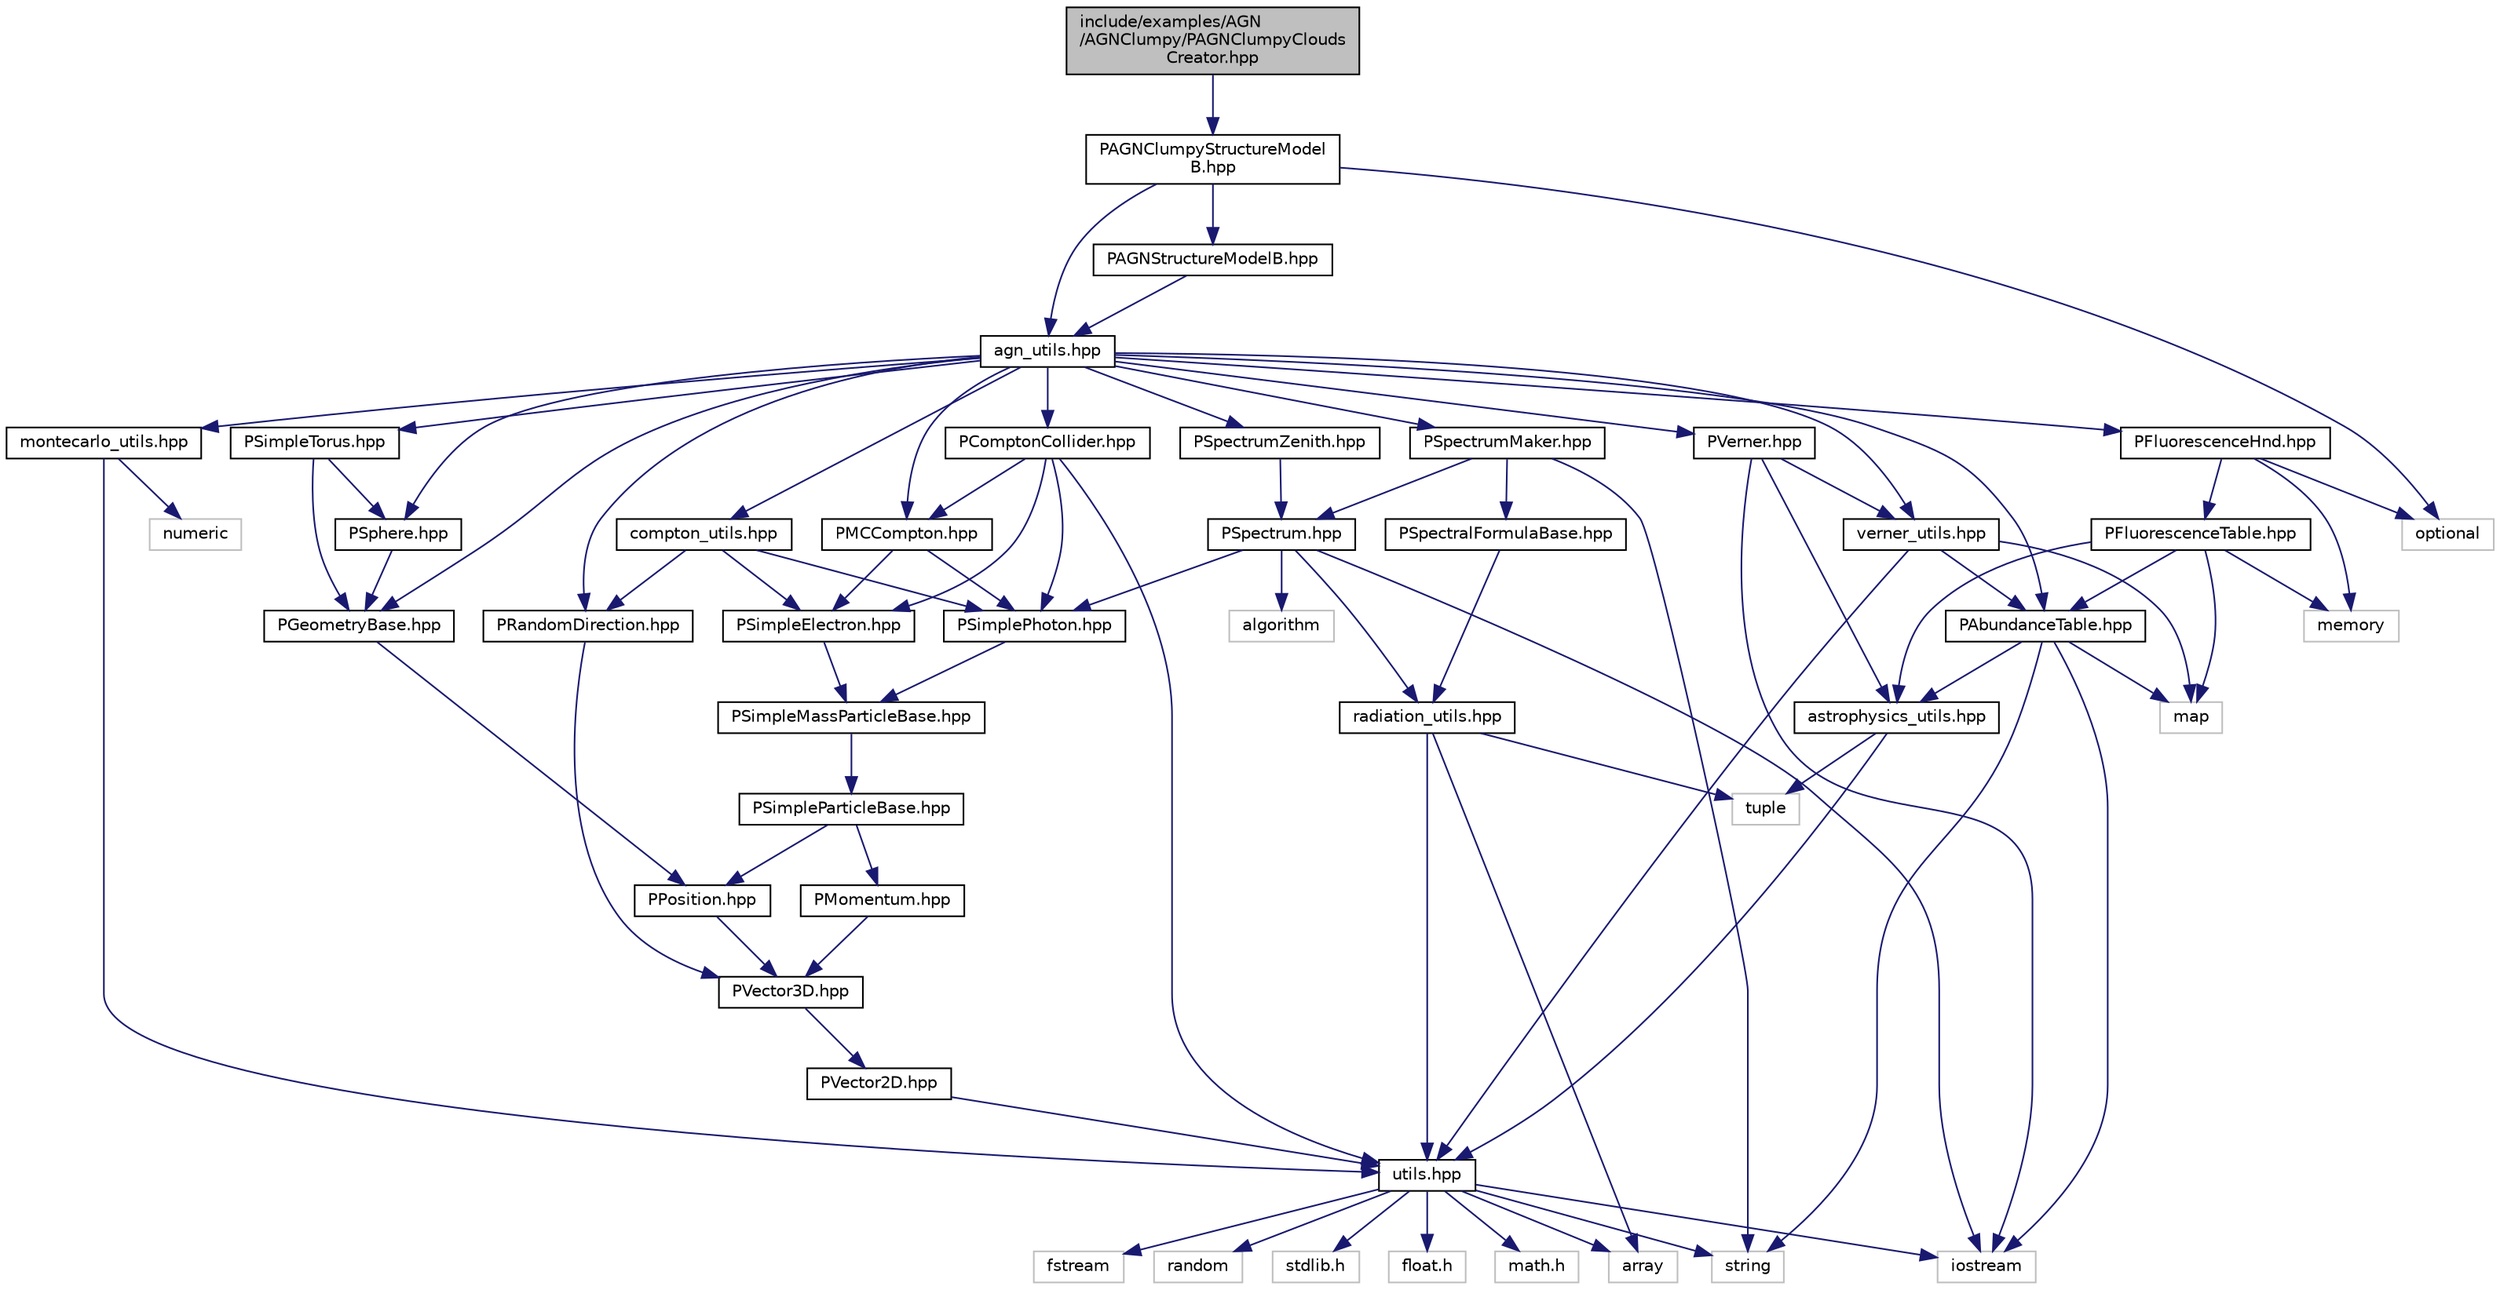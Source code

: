 digraph "include/examples/AGN/AGNClumpy/PAGNClumpyCloudsCreator.hpp"
{
 // LATEX_PDF_SIZE
  edge [fontname="Helvetica",fontsize="10",labelfontname="Helvetica",labelfontsize="10"];
  node [fontname="Helvetica",fontsize="10",shape=record];
  Node1 [label="include/examples/AGN\l/AGNClumpy/PAGNClumpyClouds\lCreator.hpp",height=0.2,width=0.4,color="black", fillcolor="grey75", style="filled", fontcolor="black",tooltip=" "];
  Node1 -> Node2 [color="midnightblue",fontsize="10",style="solid",fontname="Helvetica"];
  Node2 [label="PAGNClumpyStructureModel\lB.hpp",height=0.2,width=0.4,color="black", fillcolor="white", style="filled",URL="$_p_a_g_n_clumpy_structure_model_b_8hpp.html",tooltip=" "];
  Node2 -> Node3 [color="midnightblue",fontsize="10",style="solid",fontname="Helvetica"];
  Node3 [label="agn_utils.hpp",height=0.2,width=0.4,color="black", fillcolor="white", style="filled",URL="$agn__utils_8hpp.html",tooltip="This file contains all the utilities needed by the agn x-ray spectrum models, provided in this applic..."];
  Node3 -> Node4 [color="midnightblue",fontsize="10",style="solid",fontname="Helvetica"];
  Node4 [label="PSpectrumMaker.hpp",height=0.2,width=0.4,color="black", fillcolor="white", style="filled",URL="$_p_spectrum_maker_8hpp.html",tooltip=" "];
  Node4 -> Node5 [color="midnightblue",fontsize="10",style="solid",fontname="Helvetica"];
  Node5 [label="PSpectrum.hpp",height=0.2,width=0.4,color="black", fillcolor="white", style="filled",URL="$_p_spectrum_8hpp.html",tooltip=" "];
  Node5 -> Node6 [color="midnightblue",fontsize="10",style="solid",fontname="Helvetica"];
  Node6 [label="radiation_utils.hpp",height=0.2,width=0.4,color="black", fillcolor="white", style="filled",URL="$radiation__utils_8hpp.html",tooltip=" "];
  Node6 -> Node7 [color="midnightblue",fontsize="10",style="solid",fontname="Helvetica"];
  Node7 [label="utils.hpp",height=0.2,width=0.4,color="black", fillcolor="white", style="filled",URL="$utils_8hpp.html",tooltip=" "];
  Node7 -> Node8 [color="midnightblue",fontsize="10",style="solid",fontname="Helvetica"];
  Node8 [label="stdlib.h",height=0.2,width=0.4,color="grey75", fillcolor="white", style="filled",tooltip=" "];
  Node7 -> Node9 [color="midnightblue",fontsize="10",style="solid",fontname="Helvetica"];
  Node9 [label="float.h",height=0.2,width=0.4,color="grey75", fillcolor="white", style="filled",tooltip=" "];
  Node7 -> Node10 [color="midnightblue",fontsize="10",style="solid",fontname="Helvetica"];
  Node10 [label="math.h",height=0.2,width=0.4,color="grey75", fillcolor="white", style="filled",tooltip=" "];
  Node7 -> Node11 [color="midnightblue",fontsize="10",style="solid",fontname="Helvetica"];
  Node11 [label="string",height=0.2,width=0.4,color="grey75", fillcolor="white", style="filled",tooltip=" "];
  Node7 -> Node12 [color="midnightblue",fontsize="10",style="solid",fontname="Helvetica"];
  Node12 [label="iostream",height=0.2,width=0.4,color="grey75", fillcolor="white", style="filled",tooltip=" "];
  Node7 -> Node13 [color="midnightblue",fontsize="10",style="solid",fontname="Helvetica"];
  Node13 [label="fstream",height=0.2,width=0.4,color="grey75", fillcolor="white", style="filled",tooltip=" "];
  Node7 -> Node14 [color="midnightblue",fontsize="10",style="solid",fontname="Helvetica"];
  Node14 [label="array",height=0.2,width=0.4,color="grey75", fillcolor="white", style="filled",tooltip=" "];
  Node7 -> Node15 [color="midnightblue",fontsize="10",style="solid",fontname="Helvetica"];
  Node15 [label="random",height=0.2,width=0.4,color="grey75", fillcolor="white", style="filled",tooltip=" "];
  Node6 -> Node14 [color="midnightblue",fontsize="10",style="solid",fontname="Helvetica"];
  Node6 -> Node16 [color="midnightblue",fontsize="10",style="solid",fontname="Helvetica"];
  Node16 [label="tuple",height=0.2,width=0.4,color="grey75", fillcolor="white", style="filled",tooltip=" "];
  Node5 -> Node12 [color="midnightblue",fontsize="10",style="solid",fontname="Helvetica"];
  Node5 -> Node17 [color="midnightblue",fontsize="10",style="solid",fontname="Helvetica"];
  Node17 [label="algorithm",height=0.2,width=0.4,color="grey75", fillcolor="white", style="filled",tooltip=" "];
  Node5 -> Node18 [color="midnightblue",fontsize="10",style="solid",fontname="Helvetica"];
  Node18 [label="PSimplePhoton.hpp",height=0.2,width=0.4,color="black", fillcolor="white", style="filled",URL="$_p_simple_photon_8hpp.html",tooltip=" "];
  Node18 -> Node19 [color="midnightblue",fontsize="10",style="solid",fontname="Helvetica"];
  Node19 [label="PSimpleMassParticleBase.hpp",height=0.2,width=0.4,color="black", fillcolor="white", style="filled",URL="$_p_simple_mass_particle_base_8hpp.html",tooltip=" "];
  Node19 -> Node20 [color="midnightblue",fontsize="10",style="solid",fontname="Helvetica"];
  Node20 [label="PSimpleParticleBase.hpp",height=0.2,width=0.4,color="black", fillcolor="white", style="filled",URL="$_p_simple_particle_base_8hpp.html",tooltip=" "];
  Node20 -> Node21 [color="midnightblue",fontsize="10",style="solid",fontname="Helvetica"];
  Node21 [label="PPosition.hpp",height=0.2,width=0.4,color="black", fillcolor="white", style="filled",URL="$_p_position_8hpp.html",tooltip=" "];
  Node21 -> Node22 [color="midnightblue",fontsize="10",style="solid",fontname="Helvetica"];
  Node22 [label="PVector3D.hpp",height=0.2,width=0.4,color="black", fillcolor="white", style="filled",URL="$_p_vector3_d_8hpp.html",tooltip=" "];
  Node22 -> Node23 [color="midnightblue",fontsize="10",style="solid",fontname="Helvetica"];
  Node23 [label="PVector2D.hpp",height=0.2,width=0.4,color="black", fillcolor="white", style="filled",URL="$_p_vector2_d_8hpp.html",tooltip=" "];
  Node23 -> Node7 [color="midnightblue",fontsize="10",style="solid",fontname="Helvetica"];
  Node20 -> Node24 [color="midnightblue",fontsize="10",style="solid",fontname="Helvetica"];
  Node24 [label="PMomentum.hpp",height=0.2,width=0.4,color="black", fillcolor="white", style="filled",URL="$_p_momentum_8hpp.html",tooltip=" "];
  Node24 -> Node22 [color="midnightblue",fontsize="10",style="solid",fontname="Helvetica"];
  Node4 -> Node25 [color="midnightblue",fontsize="10",style="solid",fontname="Helvetica"];
  Node25 [label="PSpectralFormulaBase.hpp",height=0.2,width=0.4,color="black", fillcolor="white", style="filled",URL="$_p_spectral_formula_base_8hpp.html",tooltip=" "];
  Node25 -> Node6 [color="midnightblue",fontsize="10",style="solid",fontname="Helvetica"];
  Node4 -> Node11 [color="midnightblue",fontsize="10",style="solid",fontname="Helvetica"];
  Node3 -> Node26 [color="midnightblue",fontsize="10",style="solid",fontname="Helvetica"];
  Node26 [label="PGeometryBase.hpp",height=0.2,width=0.4,color="black", fillcolor="white", style="filled",URL="$_p_geometry_base_8hpp.html",tooltip=" "];
  Node26 -> Node21 [color="midnightblue",fontsize="10",style="solid",fontname="Helvetica"];
  Node3 -> Node27 [color="midnightblue",fontsize="10",style="solid",fontname="Helvetica"];
  Node27 [label="PSphere.hpp",height=0.2,width=0.4,color="black", fillcolor="white", style="filled",URL="$_p_sphere_8hpp.html",tooltip=" "];
  Node27 -> Node26 [color="midnightblue",fontsize="10",style="solid",fontname="Helvetica"];
  Node3 -> Node28 [color="midnightblue",fontsize="10",style="solid",fontname="Helvetica"];
  Node28 [label="PSimpleTorus.hpp",height=0.2,width=0.4,color="black", fillcolor="white", style="filled",URL="$_p_simple_torus_8hpp.html",tooltip=" "];
  Node28 -> Node26 [color="midnightblue",fontsize="10",style="solid",fontname="Helvetica"];
  Node28 -> Node27 [color="midnightblue",fontsize="10",style="solid",fontname="Helvetica"];
  Node3 -> Node29 [color="midnightblue",fontsize="10",style="solid",fontname="Helvetica"];
  Node29 [label="PAbundanceTable.hpp",height=0.2,width=0.4,color="black", fillcolor="white", style="filled",URL="$_p_abundance_table_8hpp.html",tooltip=" "];
  Node29 -> Node30 [color="midnightblue",fontsize="10",style="solid",fontname="Helvetica"];
  Node30 [label="astrophysics_utils.hpp",height=0.2,width=0.4,color="black", fillcolor="white", style="filled",URL="$astrophysics__utils_8hpp.html",tooltip=" "];
  Node30 -> Node7 [color="midnightblue",fontsize="10",style="solid",fontname="Helvetica"];
  Node30 -> Node16 [color="midnightblue",fontsize="10",style="solid",fontname="Helvetica"];
  Node29 -> Node31 [color="midnightblue",fontsize="10",style="solid",fontname="Helvetica"];
  Node31 [label="map",height=0.2,width=0.4,color="grey75", fillcolor="white", style="filled",tooltip=" "];
  Node29 -> Node12 [color="midnightblue",fontsize="10",style="solid",fontname="Helvetica"];
  Node29 -> Node11 [color="midnightblue",fontsize="10",style="solid",fontname="Helvetica"];
  Node3 -> Node32 [color="midnightblue",fontsize="10",style="solid",fontname="Helvetica"];
  Node32 [label="PFluorescenceHnd.hpp",height=0.2,width=0.4,color="black", fillcolor="white", style="filled",URL="$_p_fluorescence_hnd_8hpp.html",tooltip=" "];
  Node32 -> Node33 [color="midnightblue",fontsize="10",style="solid",fontname="Helvetica"];
  Node33 [label="PFluorescenceTable.hpp",height=0.2,width=0.4,color="black", fillcolor="white", style="filled",URL="$_p_fluorescence_table_8hpp.html",tooltip=" "];
  Node33 -> Node30 [color="midnightblue",fontsize="10",style="solid",fontname="Helvetica"];
  Node33 -> Node31 [color="midnightblue",fontsize="10",style="solid",fontname="Helvetica"];
  Node33 -> Node34 [color="midnightblue",fontsize="10",style="solid",fontname="Helvetica"];
  Node34 [label="memory",height=0.2,width=0.4,color="grey75", fillcolor="white", style="filled",tooltip=" "];
  Node33 -> Node29 [color="midnightblue",fontsize="10",style="solid",fontname="Helvetica"];
  Node32 -> Node34 [color="midnightblue",fontsize="10",style="solid",fontname="Helvetica"];
  Node32 -> Node35 [color="midnightblue",fontsize="10",style="solid",fontname="Helvetica"];
  Node35 [label="optional",height=0.2,width=0.4,color="grey75", fillcolor="white", style="filled",tooltip=" "];
  Node3 -> Node36 [color="midnightblue",fontsize="10",style="solid",fontname="Helvetica"];
  Node36 [label="PVerner.hpp",height=0.2,width=0.4,color="black", fillcolor="white", style="filled",URL="$_p_verner_8hpp.html",tooltip=" "];
  Node36 -> Node30 [color="midnightblue",fontsize="10",style="solid",fontname="Helvetica"];
  Node36 -> Node12 [color="midnightblue",fontsize="10",style="solid",fontname="Helvetica"];
  Node36 -> Node37 [color="midnightblue",fontsize="10",style="solid",fontname="Helvetica"];
  Node37 [label="verner_utils.hpp",height=0.2,width=0.4,color="black", fillcolor="white", style="filled",URL="$verner__utils_8hpp.html",tooltip=" "];
  Node37 -> Node7 [color="midnightblue",fontsize="10",style="solid",fontname="Helvetica"];
  Node37 -> Node31 [color="midnightblue",fontsize="10",style="solid",fontname="Helvetica"];
  Node37 -> Node29 [color="midnightblue",fontsize="10",style="solid",fontname="Helvetica"];
  Node3 -> Node38 [color="midnightblue",fontsize="10",style="solid",fontname="Helvetica"];
  Node38 [label="PComptonCollider.hpp",height=0.2,width=0.4,color="black", fillcolor="white", style="filled",URL="$_p_compton_collider_8hpp.html",tooltip=" "];
  Node38 -> Node7 [color="midnightblue",fontsize="10",style="solid",fontname="Helvetica"];
  Node38 -> Node18 [color="midnightblue",fontsize="10",style="solid",fontname="Helvetica"];
  Node38 -> Node39 [color="midnightblue",fontsize="10",style="solid",fontname="Helvetica"];
  Node39 [label="PSimpleElectron.hpp",height=0.2,width=0.4,color="black", fillcolor="white", style="filled",URL="$_p_simple_electron_8hpp.html",tooltip=" "];
  Node39 -> Node19 [color="midnightblue",fontsize="10",style="solid",fontname="Helvetica"];
  Node38 -> Node40 [color="midnightblue",fontsize="10",style="solid",fontname="Helvetica"];
  Node40 [label="PMCCompton.hpp",height=0.2,width=0.4,color="black", fillcolor="white", style="filled",URL="$_p_m_c_compton_8hpp.html",tooltip=" "];
  Node40 -> Node39 [color="midnightblue",fontsize="10",style="solid",fontname="Helvetica"];
  Node40 -> Node18 [color="midnightblue",fontsize="10",style="solid",fontname="Helvetica"];
  Node3 -> Node40 [color="midnightblue",fontsize="10",style="solid",fontname="Helvetica"];
  Node3 -> Node41 [color="midnightblue",fontsize="10",style="solid",fontname="Helvetica"];
  Node41 [label="PRandomDirection.hpp",height=0.2,width=0.4,color="black", fillcolor="white", style="filled",URL="$_p_random_direction_8hpp.html",tooltip=" "];
  Node41 -> Node22 [color="midnightblue",fontsize="10",style="solid",fontname="Helvetica"];
  Node3 -> Node42 [color="midnightblue",fontsize="10",style="solid",fontname="Helvetica"];
  Node42 [label="compton_utils.hpp",height=0.2,width=0.4,color="black", fillcolor="white", style="filled",URL="$compton__utils_8hpp.html",tooltip=" "];
  Node42 -> Node39 [color="midnightblue",fontsize="10",style="solid",fontname="Helvetica"];
  Node42 -> Node18 [color="midnightblue",fontsize="10",style="solid",fontname="Helvetica"];
  Node42 -> Node41 [color="midnightblue",fontsize="10",style="solid",fontname="Helvetica"];
  Node3 -> Node43 [color="midnightblue",fontsize="10",style="solid",fontname="Helvetica"];
  Node43 [label="montecarlo_utils.hpp",height=0.2,width=0.4,color="black", fillcolor="white", style="filled",URL="$montecarlo__utils_8hpp.html",tooltip=" "];
  Node43 -> Node7 [color="midnightblue",fontsize="10",style="solid",fontname="Helvetica"];
  Node43 -> Node44 [color="midnightblue",fontsize="10",style="solid",fontname="Helvetica"];
  Node44 [label="numeric",height=0.2,width=0.4,color="grey75", fillcolor="white", style="filled",tooltip=" "];
  Node3 -> Node45 [color="midnightblue",fontsize="10",style="solid",fontname="Helvetica"];
  Node45 [label="PSpectrumZenith.hpp",height=0.2,width=0.4,color="black", fillcolor="white", style="filled",URL="$_p_spectrum_zenith_8hpp.html",tooltip=" "];
  Node45 -> Node5 [color="midnightblue",fontsize="10",style="solid",fontname="Helvetica"];
  Node3 -> Node37 [color="midnightblue",fontsize="10",style="solid",fontname="Helvetica"];
  Node2 -> Node35 [color="midnightblue",fontsize="10",style="solid",fontname="Helvetica"];
  Node2 -> Node46 [color="midnightblue",fontsize="10",style="solid",fontname="Helvetica"];
  Node46 [label="PAGNStructureModelB.hpp",height=0.2,width=0.4,color="black", fillcolor="white", style="filled",URL="$_p_a_g_n_structure_model_b_8hpp.html",tooltip=" "];
  Node46 -> Node3 [color="midnightblue",fontsize="10",style="solid",fontname="Helvetica"];
}
